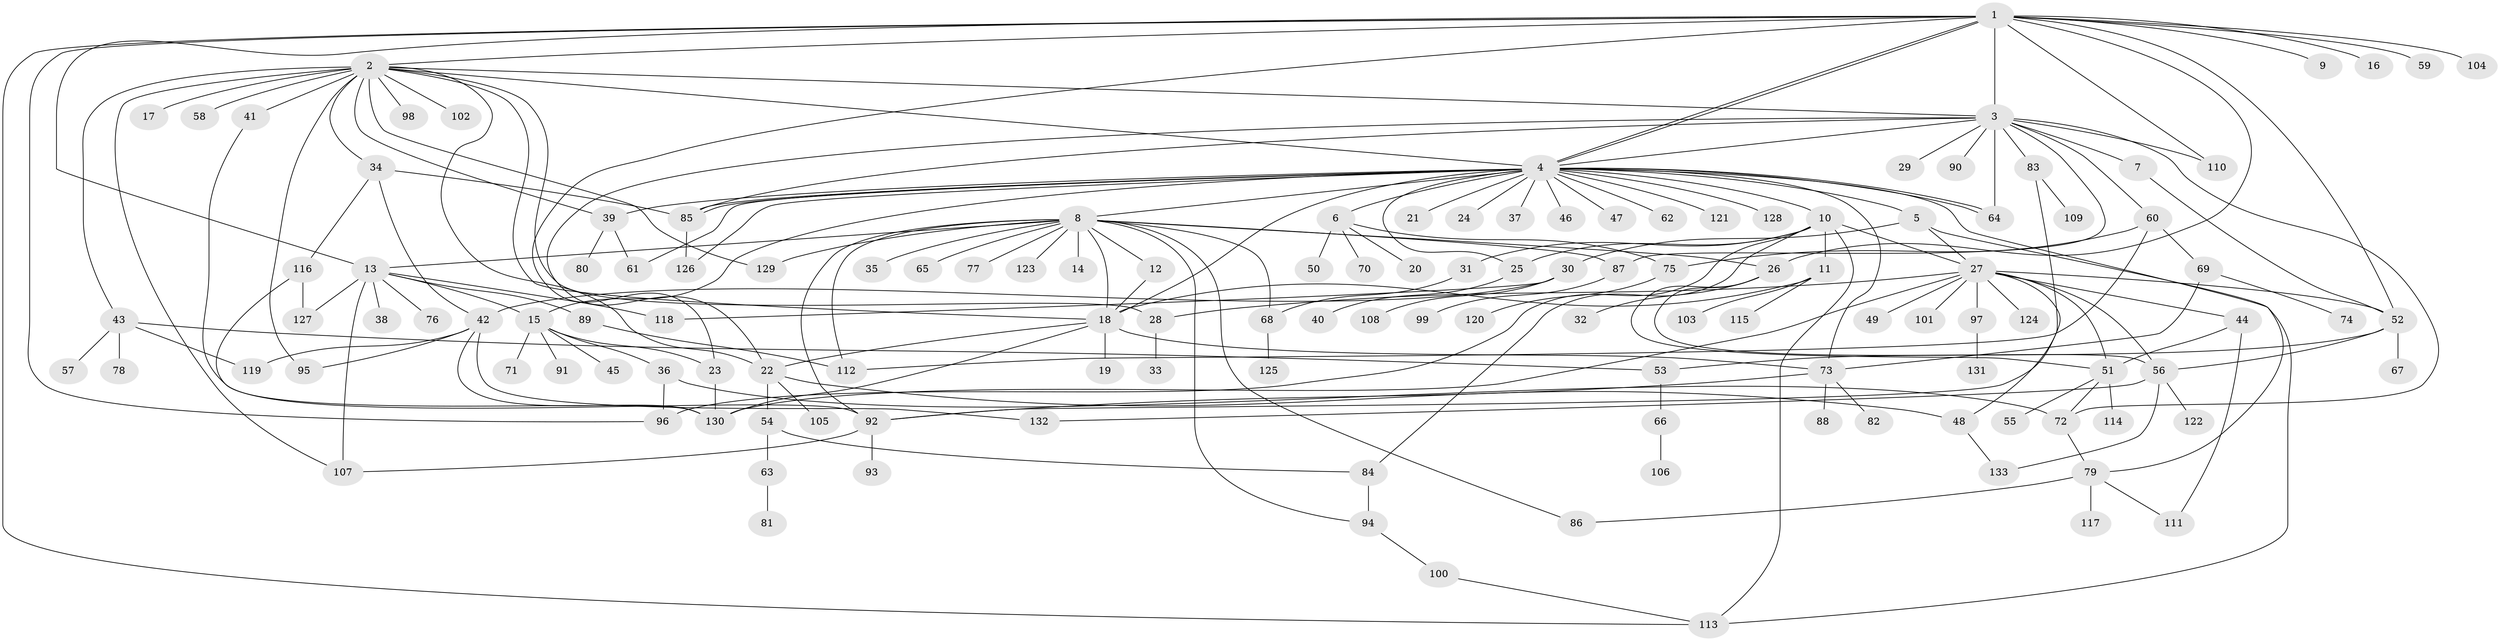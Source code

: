 // coarse degree distribution, {17: 0.02564102564102564, 24: 0.02564102564102564, 14: 0.02564102564102564, 2: 0.1794871794871795, 1: 0.6153846153846154, 6: 0.05128205128205128, 5: 0.05128205128205128, 3: 0.02564102564102564}
// Generated by graph-tools (version 1.1) at 2025/18/03/04/25 18:18:23]
// undirected, 133 vertices, 202 edges
graph export_dot {
graph [start="1"]
  node [color=gray90,style=filled];
  1;
  2;
  3;
  4;
  5;
  6;
  7;
  8;
  9;
  10;
  11;
  12;
  13;
  14;
  15;
  16;
  17;
  18;
  19;
  20;
  21;
  22;
  23;
  24;
  25;
  26;
  27;
  28;
  29;
  30;
  31;
  32;
  33;
  34;
  35;
  36;
  37;
  38;
  39;
  40;
  41;
  42;
  43;
  44;
  45;
  46;
  47;
  48;
  49;
  50;
  51;
  52;
  53;
  54;
  55;
  56;
  57;
  58;
  59;
  60;
  61;
  62;
  63;
  64;
  65;
  66;
  67;
  68;
  69;
  70;
  71;
  72;
  73;
  74;
  75;
  76;
  77;
  78;
  79;
  80;
  81;
  82;
  83;
  84;
  85;
  86;
  87;
  88;
  89;
  90;
  91;
  92;
  93;
  94;
  95;
  96;
  97;
  98;
  99;
  100;
  101;
  102;
  103;
  104;
  105;
  106;
  107;
  108;
  109;
  110;
  111;
  112;
  113;
  114;
  115;
  116;
  117;
  118;
  119;
  120;
  121;
  122;
  123;
  124;
  125;
  126;
  127;
  128;
  129;
  130;
  131;
  132;
  133;
  1 -- 2;
  1 -- 3;
  1 -- 4;
  1 -- 4;
  1 -- 9;
  1 -- 13;
  1 -- 16;
  1 -- 23;
  1 -- 26;
  1 -- 52;
  1 -- 59;
  1 -- 96;
  1 -- 104;
  1 -- 110;
  1 -- 113;
  2 -- 3;
  2 -- 4;
  2 -- 17;
  2 -- 18;
  2 -- 22;
  2 -- 28;
  2 -- 34;
  2 -- 39;
  2 -- 41;
  2 -- 43;
  2 -- 58;
  2 -- 95;
  2 -- 98;
  2 -- 102;
  2 -- 107;
  2 -- 129;
  3 -- 4;
  3 -- 7;
  3 -- 22;
  3 -- 29;
  3 -- 60;
  3 -- 64;
  3 -- 72;
  3 -- 83;
  3 -- 85;
  3 -- 87;
  3 -- 90;
  3 -- 110;
  4 -- 5;
  4 -- 6;
  4 -- 8;
  4 -- 10;
  4 -- 15;
  4 -- 18;
  4 -- 21;
  4 -- 24;
  4 -- 25;
  4 -- 37;
  4 -- 39;
  4 -- 46;
  4 -- 47;
  4 -- 61;
  4 -- 62;
  4 -- 64;
  4 -- 64;
  4 -- 73;
  4 -- 79;
  4 -- 85;
  4 -- 85;
  4 -- 121;
  4 -- 126;
  4 -- 128;
  5 -- 27;
  5 -- 30;
  5 -- 113;
  6 -- 20;
  6 -- 50;
  6 -- 70;
  6 -- 75;
  7 -- 52;
  8 -- 12;
  8 -- 13;
  8 -- 14;
  8 -- 18;
  8 -- 26;
  8 -- 35;
  8 -- 65;
  8 -- 68;
  8 -- 77;
  8 -- 86;
  8 -- 87;
  8 -- 92;
  8 -- 94;
  8 -- 112;
  8 -- 123;
  8 -- 129;
  10 -- 11;
  10 -- 25;
  10 -- 27;
  10 -- 31;
  10 -- 84;
  10 -- 96;
  10 -- 113;
  11 -- 18;
  11 -- 103;
  11 -- 115;
  12 -- 18;
  13 -- 15;
  13 -- 38;
  13 -- 76;
  13 -- 89;
  13 -- 107;
  13 -- 118;
  13 -- 127;
  15 -- 23;
  15 -- 36;
  15 -- 45;
  15 -- 71;
  15 -- 91;
  18 -- 19;
  18 -- 22;
  18 -- 73;
  18 -- 130;
  22 -- 48;
  22 -- 54;
  22 -- 105;
  23 -- 130;
  25 -- 40;
  26 -- 32;
  26 -- 51;
  26 -- 56;
  27 -- 28;
  27 -- 44;
  27 -- 48;
  27 -- 49;
  27 -- 51;
  27 -- 52;
  27 -- 56;
  27 -- 97;
  27 -- 101;
  27 -- 124;
  27 -- 130;
  28 -- 33;
  30 -- 42;
  30 -- 108;
  30 -- 118;
  31 -- 68;
  34 -- 42;
  34 -- 85;
  34 -- 116;
  36 -- 72;
  36 -- 96;
  39 -- 61;
  39 -- 80;
  41 -- 92;
  42 -- 95;
  42 -- 119;
  42 -- 130;
  42 -- 132;
  43 -- 53;
  43 -- 57;
  43 -- 78;
  43 -- 119;
  44 -- 51;
  44 -- 111;
  48 -- 133;
  51 -- 55;
  51 -- 72;
  51 -- 114;
  52 -- 53;
  52 -- 56;
  52 -- 67;
  53 -- 66;
  54 -- 63;
  54 -- 84;
  56 -- 122;
  56 -- 132;
  56 -- 133;
  60 -- 69;
  60 -- 75;
  60 -- 112;
  63 -- 81;
  66 -- 106;
  68 -- 125;
  69 -- 73;
  69 -- 74;
  72 -- 79;
  73 -- 82;
  73 -- 88;
  73 -- 92;
  75 -- 120;
  79 -- 86;
  79 -- 111;
  79 -- 117;
  83 -- 92;
  83 -- 109;
  84 -- 94;
  85 -- 126;
  87 -- 99;
  89 -- 112;
  92 -- 93;
  92 -- 107;
  94 -- 100;
  97 -- 131;
  100 -- 113;
  116 -- 127;
  116 -- 130;
}

